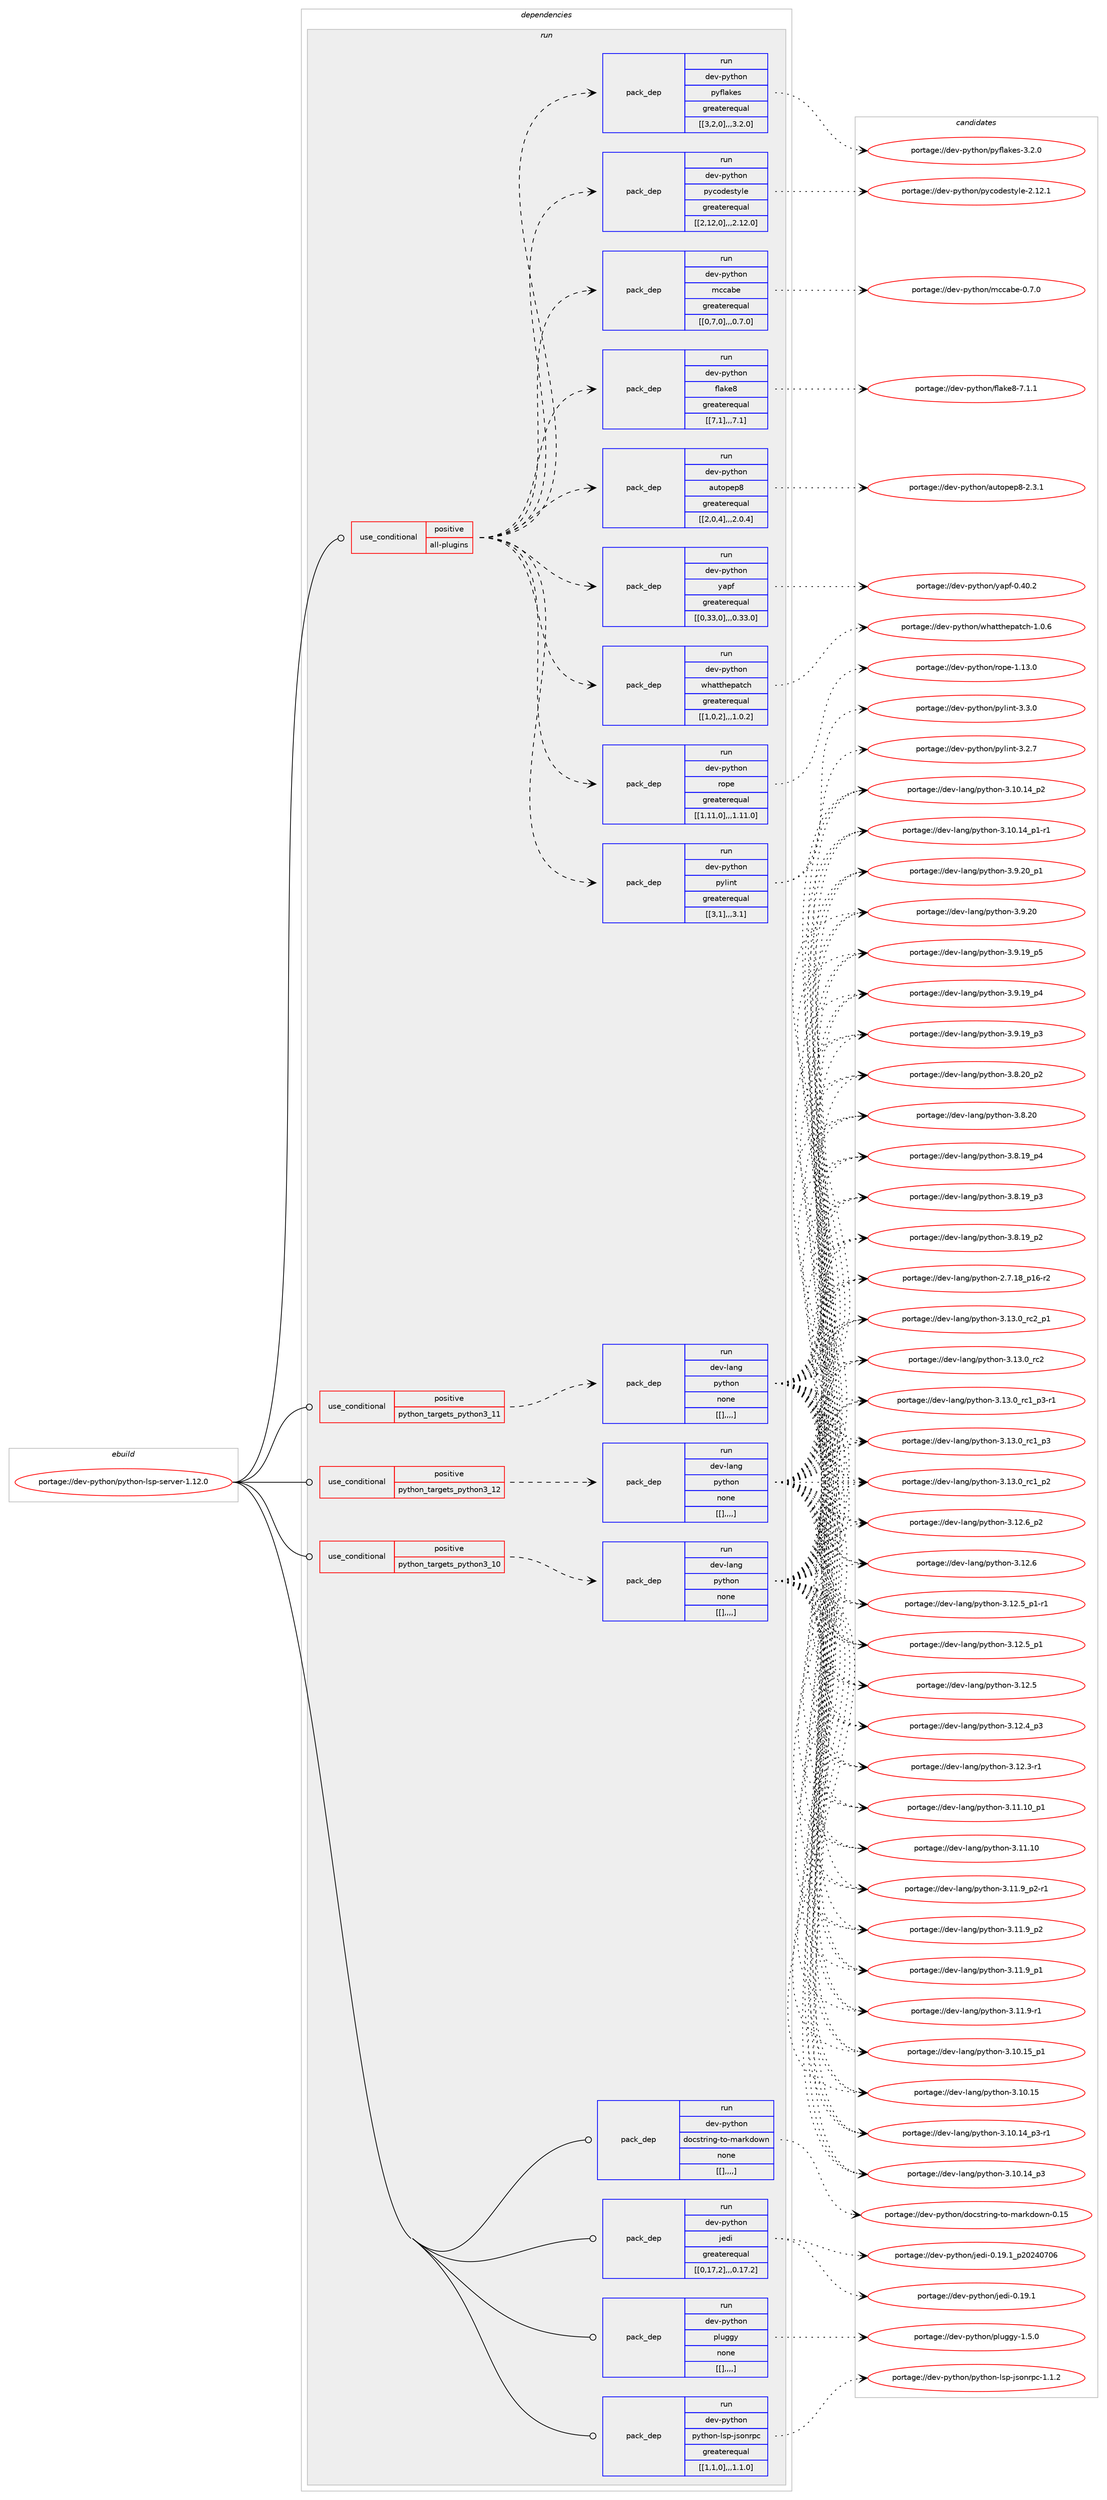 digraph prolog {

# *************
# Graph options
# *************

newrank=true;
concentrate=true;
compound=true;
graph [rankdir=LR,fontname=Helvetica,fontsize=10,ranksep=1.5];#, ranksep=2.5, nodesep=0.2];
edge  [arrowhead=vee];
node  [fontname=Helvetica,fontsize=10];

# **********
# The ebuild
# **********

subgraph cluster_leftcol {
color=gray;
label=<<i>ebuild</i>>;
id [label="portage://dev-python/python-lsp-server-1.12.0", color=red, width=4, href="../dev-python/python-lsp-server-1.12.0.svg"];
}

# ****************
# The dependencies
# ****************

subgraph cluster_midcol {
color=gray;
label=<<i>dependencies</i>>;
subgraph cluster_compile {
fillcolor="#eeeeee";
style=filled;
label=<<i>compile</i>>;
}
subgraph cluster_compileandrun {
fillcolor="#eeeeee";
style=filled;
label=<<i>compile and run</i>>;
}
subgraph cluster_run {
fillcolor="#eeeeee";
style=filled;
label=<<i>run</i>>;
subgraph cond39931 {
dependency163161 [label=<<TABLE BORDER="0" CELLBORDER="1" CELLSPACING="0" CELLPADDING="4"><TR><TD ROWSPAN="3" CELLPADDING="10">use_conditional</TD></TR><TR><TD>positive</TD></TR><TR><TD>all-plugins</TD></TR></TABLE>>, shape=none, color=red];
subgraph pack121976 {
dependency163162 [label=<<TABLE BORDER="0" CELLBORDER="1" CELLSPACING="0" CELLPADDING="4" WIDTH="220"><TR><TD ROWSPAN="6" CELLPADDING="30">pack_dep</TD></TR><TR><TD WIDTH="110">run</TD></TR><TR><TD>dev-python</TD></TR><TR><TD>autopep8</TD></TR><TR><TD>greaterequal</TD></TR><TR><TD>[[2,0,4],,,2.0.4]</TD></TR></TABLE>>, shape=none, color=blue];
}
dependency163161:e -> dependency163162:w [weight=20,style="dashed",arrowhead="vee"];
subgraph pack121977 {
dependency163163 [label=<<TABLE BORDER="0" CELLBORDER="1" CELLSPACING="0" CELLPADDING="4" WIDTH="220"><TR><TD ROWSPAN="6" CELLPADDING="30">pack_dep</TD></TR><TR><TD WIDTH="110">run</TD></TR><TR><TD>dev-python</TD></TR><TR><TD>flake8</TD></TR><TR><TD>greaterequal</TD></TR><TR><TD>[[7,1],,,7.1]</TD></TR></TABLE>>, shape=none, color=blue];
}
dependency163161:e -> dependency163163:w [weight=20,style="dashed",arrowhead="vee"];
subgraph pack121978 {
dependency163164 [label=<<TABLE BORDER="0" CELLBORDER="1" CELLSPACING="0" CELLPADDING="4" WIDTH="220"><TR><TD ROWSPAN="6" CELLPADDING="30">pack_dep</TD></TR><TR><TD WIDTH="110">run</TD></TR><TR><TD>dev-python</TD></TR><TR><TD>mccabe</TD></TR><TR><TD>greaterequal</TD></TR><TR><TD>[[0,7,0],,,0.7.0]</TD></TR></TABLE>>, shape=none, color=blue];
}
dependency163161:e -> dependency163164:w [weight=20,style="dashed",arrowhead="vee"];
subgraph pack121979 {
dependency163165 [label=<<TABLE BORDER="0" CELLBORDER="1" CELLSPACING="0" CELLPADDING="4" WIDTH="220"><TR><TD ROWSPAN="6" CELLPADDING="30">pack_dep</TD></TR><TR><TD WIDTH="110">run</TD></TR><TR><TD>dev-python</TD></TR><TR><TD>pycodestyle</TD></TR><TR><TD>greaterequal</TD></TR><TR><TD>[[2,12,0],,,2.12.0]</TD></TR></TABLE>>, shape=none, color=blue];
}
dependency163161:e -> dependency163165:w [weight=20,style="dashed",arrowhead="vee"];
subgraph pack121980 {
dependency163166 [label=<<TABLE BORDER="0" CELLBORDER="1" CELLSPACING="0" CELLPADDING="4" WIDTH="220"><TR><TD ROWSPAN="6" CELLPADDING="30">pack_dep</TD></TR><TR><TD WIDTH="110">run</TD></TR><TR><TD>dev-python</TD></TR><TR><TD>pyflakes</TD></TR><TR><TD>greaterequal</TD></TR><TR><TD>[[3,2,0],,,3.2.0]</TD></TR></TABLE>>, shape=none, color=blue];
}
dependency163161:e -> dependency163166:w [weight=20,style="dashed",arrowhead="vee"];
subgraph pack121981 {
dependency163167 [label=<<TABLE BORDER="0" CELLBORDER="1" CELLSPACING="0" CELLPADDING="4" WIDTH="220"><TR><TD ROWSPAN="6" CELLPADDING="30">pack_dep</TD></TR><TR><TD WIDTH="110">run</TD></TR><TR><TD>dev-python</TD></TR><TR><TD>pylint</TD></TR><TR><TD>greaterequal</TD></TR><TR><TD>[[3,1],,,3.1]</TD></TR></TABLE>>, shape=none, color=blue];
}
dependency163161:e -> dependency163167:w [weight=20,style="dashed",arrowhead="vee"];
subgraph pack121982 {
dependency163168 [label=<<TABLE BORDER="0" CELLBORDER="1" CELLSPACING="0" CELLPADDING="4" WIDTH="220"><TR><TD ROWSPAN="6" CELLPADDING="30">pack_dep</TD></TR><TR><TD WIDTH="110">run</TD></TR><TR><TD>dev-python</TD></TR><TR><TD>rope</TD></TR><TR><TD>greaterequal</TD></TR><TR><TD>[[1,11,0],,,1.11.0]</TD></TR></TABLE>>, shape=none, color=blue];
}
dependency163161:e -> dependency163168:w [weight=20,style="dashed",arrowhead="vee"];
subgraph pack121983 {
dependency163169 [label=<<TABLE BORDER="0" CELLBORDER="1" CELLSPACING="0" CELLPADDING="4" WIDTH="220"><TR><TD ROWSPAN="6" CELLPADDING="30">pack_dep</TD></TR><TR><TD WIDTH="110">run</TD></TR><TR><TD>dev-python</TD></TR><TR><TD>whatthepatch</TD></TR><TR><TD>greaterequal</TD></TR><TR><TD>[[1,0,2],,,1.0.2]</TD></TR></TABLE>>, shape=none, color=blue];
}
dependency163161:e -> dependency163169:w [weight=20,style="dashed",arrowhead="vee"];
subgraph pack121984 {
dependency163170 [label=<<TABLE BORDER="0" CELLBORDER="1" CELLSPACING="0" CELLPADDING="4" WIDTH="220"><TR><TD ROWSPAN="6" CELLPADDING="30">pack_dep</TD></TR><TR><TD WIDTH="110">run</TD></TR><TR><TD>dev-python</TD></TR><TR><TD>yapf</TD></TR><TR><TD>greaterequal</TD></TR><TR><TD>[[0,33,0],,,0.33.0]</TD></TR></TABLE>>, shape=none, color=blue];
}
dependency163161:e -> dependency163170:w [weight=20,style="dashed",arrowhead="vee"];
}
id:e -> dependency163161:w [weight=20,style="solid",arrowhead="odot"];
subgraph cond39932 {
dependency163171 [label=<<TABLE BORDER="0" CELLBORDER="1" CELLSPACING="0" CELLPADDING="4"><TR><TD ROWSPAN="3" CELLPADDING="10">use_conditional</TD></TR><TR><TD>positive</TD></TR><TR><TD>python_targets_python3_10</TD></TR></TABLE>>, shape=none, color=red];
subgraph pack121985 {
dependency163172 [label=<<TABLE BORDER="0" CELLBORDER="1" CELLSPACING="0" CELLPADDING="4" WIDTH="220"><TR><TD ROWSPAN="6" CELLPADDING="30">pack_dep</TD></TR><TR><TD WIDTH="110">run</TD></TR><TR><TD>dev-lang</TD></TR><TR><TD>python</TD></TR><TR><TD>none</TD></TR><TR><TD>[[],,,,]</TD></TR></TABLE>>, shape=none, color=blue];
}
dependency163171:e -> dependency163172:w [weight=20,style="dashed",arrowhead="vee"];
}
id:e -> dependency163171:w [weight=20,style="solid",arrowhead="odot"];
subgraph cond39933 {
dependency163173 [label=<<TABLE BORDER="0" CELLBORDER="1" CELLSPACING="0" CELLPADDING="4"><TR><TD ROWSPAN="3" CELLPADDING="10">use_conditional</TD></TR><TR><TD>positive</TD></TR><TR><TD>python_targets_python3_11</TD></TR></TABLE>>, shape=none, color=red];
subgraph pack121986 {
dependency163174 [label=<<TABLE BORDER="0" CELLBORDER="1" CELLSPACING="0" CELLPADDING="4" WIDTH="220"><TR><TD ROWSPAN="6" CELLPADDING="30">pack_dep</TD></TR><TR><TD WIDTH="110">run</TD></TR><TR><TD>dev-lang</TD></TR><TR><TD>python</TD></TR><TR><TD>none</TD></TR><TR><TD>[[],,,,]</TD></TR></TABLE>>, shape=none, color=blue];
}
dependency163173:e -> dependency163174:w [weight=20,style="dashed",arrowhead="vee"];
}
id:e -> dependency163173:w [weight=20,style="solid",arrowhead="odot"];
subgraph cond39934 {
dependency163175 [label=<<TABLE BORDER="0" CELLBORDER="1" CELLSPACING="0" CELLPADDING="4"><TR><TD ROWSPAN="3" CELLPADDING="10">use_conditional</TD></TR><TR><TD>positive</TD></TR><TR><TD>python_targets_python3_12</TD></TR></TABLE>>, shape=none, color=red];
subgraph pack121987 {
dependency163176 [label=<<TABLE BORDER="0" CELLBORDER="1" CELLSPACING="0" CELLPADDING="4" WIDTH="220"><TR><TD ROWSPAN="6" CELLPADDING="30">pack_dep</TD></TR><TR><TD WIDTH="110">run</TD></TR><TR><TD>dev-lang</TD></TR><TR><TD>python</TD></TR><TR><TD>none</TD></TR><TR><TD>[[],,,,]</TD></TR></TABLE>>, shape=none, color=blue];
}
dependency163175:e -> dependency163176:w [weight=20,style="dashed",arrowhead="vee"];
}
id:e -> dependency163175:w [weight=20,style="solid",arrowhead="odot"];
subgraph pack121988 {
dependency163177 [label=<<TABLE BORDER="0" CELLBORDER="1" CELLSPACING="0" CELLPADDING="4" WIDTH="220"><TR><TD ROWSPAN="6" CELLPADDING="30">pack_dep</TD></TR><TR><TD WIDTH="110">run</TD></TR><TR><TD>dev-python</TD></TR><TR><TD>docstring-to-markdown</TD></TR><TR><TD>none</TD></TR><TR><TD>[[],,,,]</TD></TR></TABLE>>, shape=none, color=blue];
}
id:e -> dependency163177:w [weight=20,style="solid",arrowhead="odot"];
subgraph pack121989 {
dependency163178 [label=<<TABLE BORDER="0" CELLBORDER="1" CELLSPACING="0" CELLPADDING="4" WIDTH="220"><TR><TD ROWSPAN="6" CELLPADDING="30">pack_dep</TD></TR><TR><TD WIDTH="110">run</TD></TR><TR><TD>dev-python</TD></TR><TR><TD>jedi</TD></TR><TR><TD>greaterequal</TD></TR><TR><TD>[[0,17,2],,,0.17.2]</TD></TR></TABLE>>, shape=none, color=blue];
}
id:e -> dependency163178:w [weight=20,style="solid",arrowhead="odot"];
subgraph pack121990 {
dependency163179 [label=<<TABLE BORDER="0" CELLBORDER="1" CELLSPACING="0" CELLPADDING="4" WIDTH="220"><TR><TD ROWSPAN="6" CELLPADDING="30">pack_dep</TD></TR><TR><TD WIDTH="110">run</TD></TR><TR><TD>dev-python</TD></TR><TR><TD>pluggy</TD></TR><TR><TD>none</TD></TR><TR><TD>[[],,,,]</TD></TR></TABLE>>, shape=none, color=blue];
}
id:e -> dependency163179:w [weight=20,style="solid",arrowhead="odot"];
subgraph pack121991 {
dependency163180 [label=<<TABLE BORDER="0" CELLBORDER="1" CELLSPACING="0" CELLPADDING="4" WIDTH="220"><TR><TD ROWSPAN="6" CELLPADDING="30">pack_dep</TD></TR><TR><TD WIDTH="110">run</TD></TR><TR><TD>dev-python</TD></TR><TR><TD>python-lsp-jsonrpc</TD></TR><TR><TD>greaterequal</TD></TR><TR><TD>[[1,1,0],,,1.1.0]</TD></TR></TABLE>>, shape=none, color=blue];
}
id:e -> dependency163180:w [weight=20,style="solid",arrowhead="odot"];
}
}

# **************
# The candidates
# **************

subgraph cluster_choices {
rank=same;
color=gray;
label=<<i>candidates</i>>;

subgraph choice121976 {
color=black;
nodesep=1;
choice10010111845112121116104111110479711711611111210111256455046514649 [label="portage://dev-python/autopep8-2.3.1", color=red, width=4,href="../dev-python/autopep8-2.3.1.svg"];
dependency163162:e -> choice10010111845112121116104111110479711711611111210111256455046514649:w [style=dotted,weight="100"];
}
subgraph choice121977 {
color=black;
nodesep=1;
choice10010111845112121116104111110471021089710710156455546494649 [label="portage://dev-python/flake8-7.1.1", color=red, width=4,href="../dev-python/flake8-7.1.1.svg"];
dependency163163:e -> choice10010111845112121116104111110471021089710710156455546494649:w [style=dotted,weight="100"];
}
subgraph choice121978 {
color=black;
nodesep=1;
choice100101118451121211161041111104710999999798101454846554648 [label="portage://dev-python/mccabe-0.7.0", color=red, width=4,href="../dev-python/mccabe-0.7.0.svg"];
dependency163164:e -> choice100101118451121211161041111104710999999798101454846554648:w [style=dotted,weight="100"];
}
subgraph choice121979 {
color=black;
nodesep=1;
choice10010111845112121116104111110471121219911110010111511612110810145504649504649 [label="portage://dev-python/pycodestyle-2.12.1", color=red, width=4,href="../dev-python/pycodestyle-2.12.1.svg"];
dependency163165:e -> choice10010111845112121116104111110471121219911110010111511612110810145504649504649:w [style=dotted,weight="100"];
}
subgraph choice121980 {
color=black;
nodesep=1;
choice100101118451121211161041111104711212110210897107101115455146504648 [label="portage://dev-python/pyflakes-3.2.0", color=red, width=4,href="../dev-python/pyflakes-3.2.0.svg"];
dependency163166:e -> choice100101118451121211161041111104711212110210897107101115455146504648:w [style=dotted,weight="100"];
}
subgraph choice121981 {
color=black;
nodesep=1;
choice1001011184511212111610411111047112121108105110116455146514648 [label="portage://dev-python/pylint-3.3.0", color=red, width=4,href="../dev-python/pylint-3.3.0.svg"];
choice1001011184511212111610411111047112121108105110116455146504655 [label="portage://dev-python/pylint-3.2.7", color=red, width=4,href="../dev-python/pylint-3.2.7.svg"];
dependency163167:e -> choice1001011184511212111610411111047112121108105110116455146514648:w [style=dotted,weight="100"];
dependency163167:e -> choice1001011184511212111610411111047112121108105110116455146504655:w [style=dotted,weight="100"];
}
subgraph choice121982 {
color=black;
nodesep=1;
choice100101118451121211161041111104711411111210145494649514648 [label="portage://dev-python/rope-1.13.0", color=red, width=4,href="../dev-python/rope-1.13.0.svg"];
dependency163168:e -> choice100101118451121211161041111104711411111210145494649514648:w [style=dotted,weight="100"];
}
subgraph choice121983 {
color=black;
nodesep=1;
choice1001011184511212111610411111047119104971161161041011129711699104454946484654 [label="portage://dev-python/whatthepatch-1.0.6", color=red, width=4,href="../dev-python/whatthepatch-1.0.6.svg"];
dependency163169:e -> choice1001011184511212111610411111047119104971161161041011129711699104454946484654:w [style=dotted,weight="100"];
}
subgraph choice121984 {
color=black;
nodesep=1;
choice10010111845112121116104111110471219711210245484652484650 [label="portage://dev-python/yapf-0.40.2", color=red, width=4,href="../dev-python/yapf-0.40.2.svg"];
dependency163170:e -> choice10010111845112121116104111110471219711210245484652484650:w [style=dotted,weight="100"];
}
subgraph choice121985 {
color=black;
nodesep=1;
choice100101118451089711010347112121116104111110455146495146489511499509511249 [label="portage://dev-lang/python-3.13.0_rc2_p1", color=red, width=4,href="../dev-lang/python-3.13.0_rc2_p1.svg"];
choice10010111845108971101034711212111610411111045514649514648951149950 [label="portage://dev-lang/python-3.13.0_rc2", color=red, width=4,href="../dev-lang/python-3.13.0_rc2.svg"];
choice1001011184510897110103471121211161041111104551464951464895114994995112514511449 [label="portage://dev-lang/python-3.13.0_rc1_p3-r1", color=red, width=4,href="../dev-lang/python-3.13.0_rc1_p3-r1.svg"];
choice100101118451089711010347112121116104111110455146495146489511499499511251 [label="portage://dev-lang/python-3.13.0_rc1_p3", color=red, width=4,href="../dev-lang/python-3.13.0_rc1_p3.svg"];
choice100101118451089711010347112121116104111110455146495146489511499499511250 [label="portage://dev-lang/python-3.13.0_rc1_p2", color=red, width=4,href="../dev-lang/python-3.13.0_rc1_p2.svg"];
choice100101118451089711010347112121116104111110455146495046549511250 [label="portage://dev-lang/python-3.12.6_p2", color=red, width=4,href="../dev-lang/python-3.12.6_p2.svg"];
choice10010111845108971101034711212111610411111045514649504654 [label="portage://dev-lang/python-3.12.6", color=red, width=4,href="../dev-lang/python-3.12.6.svg"];
choice1001011184510897110103471121211161041111104551464950465395112494511449 [label="portage://dev-lang/python-3.12.5_p1-r1", color=red, width=4,href="../dev-lang/python-3.12.5_p1-r1.svg"];
choice100101118451089711010347112121116104111110455146495046539511249 [label="portage://dev-lang/python-3.12.5_p1", color=red, width=4,href="../dev-lang/python-3.12.5_p1.svg"];
choice10010111845108971101034711212111610411111045514649504653 [label="portage://dev-lang/python-3.12.5", color=red, width=4,href="../dev-lang/python-3.12.5.svg"];
choice100101118451089711010347112121116104111110455146495046529511251 [label="portage://dev-lang/python-3.12.4_p3", color=red, width=4,href="../dev-lang/python-3.12.4_p3.svg"];
choice100101118451089711010347112121116104111110455146495046514511449 [label="portage://dev-lang/python-3.12.3-r1", color=red, width=4,href="../dev-lang/python-3.12.3-r1.svg"];
choice10010111845108971101034711212111610411111045514649494649489511249 [label="portage://dev-lang/python-3.11.10_p1", color=red, width=4,href="../dev-lang/python-3.11.10_p1.svg"];
choice1001011184510897110103471121211161041111104551464949464948 [label="portage://dev-lang/python-3.11.10", color=red, width=4,href="../dev-lang/python-3.11.10.svg"];
choice1001011184510897110103471121211161041111104551464949465795112504511449 [label="portage://dev-lang/python-3.11.9_p2-r1", color=red, width=4,href="../dev-lang/python-3.11.9_p2-r1.svg"];
choice100101118451089711010347112121116104111110455146494946579511250 [label="portage://dev-lang/python-3.11.9_p2", color=red, width=4,href="../dev-lang/python-3.11.9_p2.svg"];
choice100101118451089711010347112121116104111110455146494946579511249 [label="portage://dev-lang/python-3.11.9_p1", color=red, width=4,href="../dev-lang/python-3.11.9_p1.svg"];
choice100101118451089711010347112121116104111110455146494946574511449 [label="portage://dev-lang/python-3.11.9-r1", color=red, width=4,href="../dev-lang/python-3.11.9-r1.svg"];
choice10010111845108971101034711212111610411111045514649484649539511249 [label="portage://dev-lang/python-3.10.15_p1", color=red, width=4,href="../dev-lang/python-3.10.15_p1.svg"];
choice1001011184510897110103471121211161041111104551464948464953 [label="portage://dev-lang/python-3.10.15", color=red, width=4,href="../dev-lang/python-3.10.15.svg"];
choice100101118451089711010347112121116104111110455146494846495295112514511449 [label="portage://dev-lang/python-3.10.14_p3-r1", color=red, width=4,href="../dev-lang/python-3.10.14_p3-r1.svg"];
choice10010111845108971101034711212111610411111045514649484649529511251 [label="portage://dev-lang/python-3.10.14_p3", color=red, width=4,href="../dev-lang/python-3.10.14_p3.svg"];
choice10010111845108971101034711212111610411111045514649484649529511250 [label="portage://dev-lang/python-3.10.14_p2", color=red, width=4,href="../dev-lang/python-3.10.14_p2.svg"];
choice100101118451089711010347112121116104111110455146494846495295112494511449 [label="portage://dev-lang/python-3.10.14_p1-r1", color=red, width=4,href="../dev-lang/python-3.10.14_p1-r1.svg"];
choice100101118451089711010347112121116104111110455146574650489511249 [label="portage://dev-lang/python-3.9.20_p1", color=red, width=4,href="../dev-lang/python-3.9.20_p1.svg"];
choice10010111845108971101034711212111610411111045514657465048 [label="portage://dev-lang/python-3.9.20", color=red, width=4,href="../dev-lang/python-3.9.20.svg"];
choice100101118451089711010347112121116104111110455146574649579511253 [label="portage://dev-lang/python-3.9.19_p5", color=red, width=4,href="../dev-lang/python-3.9.19_p5.svg"];
choice100101118451089711010347112121116104111110455146574649579511252 [label="portage://dev-lang/python-3.9.19_p4", color=red, width=4,href="../dev-lang/python-3.9.19_p4.svg"];
choice100101118451089711010347112121116104111110455146574649579511251 [label="portage://dev-lang/python-3.9.19_p3", color=red, width=4,href="../dev-lang/python-3.9.19_p3.svg"];
choice100101118451089711010347112121116104111110455146564650489511250 [label="portage://dev-lang/python-3.8.20_p2", color=red, width=4,href="../dev-lang/python-3.8.20_p2.svg"];
choice10010111845108971101034711212111610411111045514656465048 [label="portage://dev-lang/python-3.8.20", color=red, width=4,href="../dev-lang/python-3.8.20.svg"];
choice100101118451089711010347112121116104111110455146564649579511252 [label="portage://dev-lang/python-3.8.19_p4", color=red, width=4,href="../dev-lang/python-3.8.19_p4.svg"];
choice100101118451089711010347112121116104111110455146564649579511251 [label="portage://dev-lang/python-3.8.19_p3", color=red, width=4,href="../dev-lang/python-3.8.19_p3.svg"];
choice100101118451089711010347112121116104111110455146564649579511250 [label="portage://dev-lang/python-3.8.19_p2", color=red, width=4,href="../dev-lang/python-3.8.19_p2.svg"];
choice100101118451089711010347112121116104111110455046554649569511249544511450 [label="portage://dev-lang/python-2.7.18_p16-r2", color=red, width=4,href="../dev-lang/python-2.7.18_p16-r2.svg"];
dependency163172:e -> choice100101118451089711010347112121116104111110455146495146489511499509511249:w [style=dotted,weight="100"];
dependency163172:e -> choice10010111845108971101034711212111610411111045514649514648951149950:w [style=dotted,weight="100"];
dependency163172:e -> choice1001011184510897110103471121211161041111104551464951464895114994995112514511449:w [style=dotted,weight="100"];
dependency163172:e -> choice100101118451089711010347112121116104111110455146495146489511499499511251:w [style=dotted,weight="100"];
dependency163172:e -> choice100101118451089711010347112121116104111110455146495146489511499499511250:w [style=dotted,weight="100"];
dependency163172:e -> choice100101118451089711010347112121116104111110455146495046549511250:w [style=dotted,weight="100"];
dependency163172:e -> choice10010111845108971101034711212111610411111045514649504654:w [style=dotted,weight="100"];
dependency163172:e -> choice1001011184510897110103471121211161041111104551464950465395112494511449:w [style=dotted,weight="100"];
dependency163172:e -> choice100101118451089711010347112121116104111110455146495046539511249:w [style=dotted,weight="100"];
dependency163172:e -> choice10010111845108971101034711212111610411111045514649504653:w [style=dotted,weight="100"];
dependency163172:e -> choice100101118451089711010347112121116104111110455146495046529511251:w [style=dotted,weight="100"];
dependency163172:e -> choice100101118451089711010347112121116104111110455146495046514511449:w [style=dotted,weight="100"];
dependency163172:e -> choice10010111845108971101034711212111610411111045514649494649489511249:w [style=dotted,weight="100"];
dependency163172:e -> choice1001011184510897110103471121211161041111104551464949464948:w [style=dotted,weight="100"];
dependency163172:e -> choice1001011184510897110103471121211161041111104551464949465795112504511449:w [style=dotted,weight="100"];
dependency163172:e -> choice100101118451089711010347112121116104111110455146494946579511250:w [style=dotted,weight="100"];
dependency163172:e -> choice100101118451089711010347112121116104111110455146494946579511249:w [style=dotted,weight="100"];
dependency163172:e -> choice100101118451089711010347112121116104111110455146494946574511449:w [style=dotted,weight="100"];
dependency163172:e -> choice10010111845108971101034711212111610411111045514649484649539511249:w [style=dotted,weight="100"];
dependency163172:e -> choice1001011184510897110103471121211161041111104551464948464953:w [style=dotted,weight="100"];
dependency163172:e -> choice100101118451089711010347112121116104111110455146494846495295112514511449:w [style=dotted,weight="100"];
dependency163172:e -> choice10010111845108971101034711212111610411111045514649484649529511251:w [style=dotted,weight="100"];
dependency163172:e -> choice10010111845108971101034711212111610411111045514649484649529511250:w [style=dotted,weight="100"];
dependency163172:e -> choice100101118451089711010347112121116104111110455146494846495295112494511449:w [style=dotted,weight="100"];
dependency163172:e -> choice100101118451089711010347112121116104111110455146574650489511249:w [style=dotted,weight="100"];
dependency163172:e -> choice10010111845108971101034711212111610411111045514657465048:w [style=dotted,weight="100"];
dependency163172:e -> choice100101118451089711010347112121116104111110455146574649579511253:w [style=dotted,weight="100"];
dependency163172:e -> choice100101118451089711010347112121116104111110455146574649579511252:w [style=dotted,weight="100"];
dependency163172:e -> choice100101118451089711010347112121116104111110455146574649579511251:w [style=dotted,weight="100"];
dependency163172:e -> choice100101118451089711010347112121116104111110455146564650489511250:w [style=dotted,weight="100"];
dependency163172:e -> choice10010111845108971101034711212111610411111045514656465048:w [style=dotted,weight="100"];
dependency163172:e -> choice100101118451089711010347112121116104111110455146564649579511252:w [style=dotted,weight="100"];
dependency163172:e -> choice100101118451089711010347112121116104111110455146564649579511251:w [style=dotted,weight="100"];
dependency163172:e -> choice100101118451089711010347112121116104111110455146564649579511250:w [style=dotted,weight="100"];
dependency163172:e -> choice100101118451089711010347112121116104111110455046554649569511249544511450:w [style=dotted,weight="100"];
}
subgraph choice121986 {
color=black;
nodesep=1;
choice100101118451089711010347112121116104111110455146495146489511499509511249 [label="portage://dev-lang/python-3.13.0_rc2_p1", color=red, width=4,href="../dev-lang/python-3.13.0_rc2_p1.svg"];
choice10010111845108971101034711212111610411111045514649514648951149950 [label="portage://dev-lang/python-3.13.0_rc2", color=red, width=4,href="../dev-lang/python-3.13.0_rc2.svg"];
choice1001011184510897110103471121211161041111104551464951464895114994995112514511449 [label="portage://dev-lang/python-3.13.0_rc1_p3-r1", color=red, width=4,href="../dev-lang/python-3.13.0_rc1_p3-r1.svg"];
choice100101118451089711010347112121116104111110455146495146489511499499511251 [label="portage://dev-lang/python-3.13.0_rc1_p3", color=red, width=4,href="../dev-lang/python-3.13.0_rc1_p3.svg"];
choice100101118451089711010347112121116104111110455146495146489511499499511250 [label="portage://dev-lang/python-3.13.0_rc1_p2", color=red, width=4,href="../dev-lang/python-3.13.0_rc1_p2.svg"];
choice100101118451089711010347112121116104111110455146495046549511250 [label="portage://dev-lang/python-3.12.6_p2", color=red, width=4,href="../dev-lang/python-3.12.6_p2.svg"];
choice10010111845108971101034711212111610411111045514649504654 [label="portage://dev-lang/python-3.12.6", color=red, width=4,href="../dev-lang/python-3.12.6.svg"];
choice1001011184510897110103471121211161041111104551464950465395112494511449 [label="portage://dev-lang/python-3.12.5_p1-r1", color=red, width=4,href="../dev-lang/python-3.12.5_p1-r1.svg"];
choice100101118451089711010347112121116104111110455146495046539511249 [label="portage://dev-lang/python-3.12.5_p1", color=red, width=4,href="../dev-lang/python-3.12.5_p1.svg"];
choice10010111845108971101034711212111610411111045514649504653 [label="portage://dev-lang/python-3.12.5", color=red, width=4,href="../dev-lang/python-3.12.5.svg"];
choice100101118451089711010347112121116104111110455146495046529511251 [label="portage://dev-lang/python-3.12.4_p3", color=red, width=4,href="../dev-lang/python-3.12.4_p3.svg"];
choice100101118451089711010347112121116104111110455146495046514511449 [label="portage://dev-lang/python-3.12.3-r1", color=red, width=4,href="../dev-lang/python-3.12.3-r1.svg"];
choice10010111845108971101034711212111610411111045514649494649489511249 [label="portage://dev-lang/python-3.11.10_p1", color=red, width=4,href="../dev-lang/python-3.11.10_p1.svg"];
choice1001011184510897110103471121211161041111104551464949464948 [label="portage://dev-lang/python-3.11.10", color=red, width=4,href="../dev-lang/python-3.11.10.svg"];
choice1001011184510897110103471121211161041111104551464949465795112504511449 [label="portage://dev-lang/python-3.11.9_p2-r1", color=red, width=4,href="../dev-lang/python-3.11.9_p2-r1.svg"];
choice100101118451089711010347112121116104111110455146494946579511250 [label="portage://dev-lang/python-3.11.9_p2", color=red, width=4,href="../dev-lang/python-3.11.9_p2.svg"];
choice100101118451089711010347112121116104111110455146494946579511249 [label="portage://dev-lang/python-3.11.9_p1", color=red, width=4,href="../dev-lang/python-3.11.9_p1.svg"];
choice100101118451089711010347112121116104111110455146494946574511449 [label="portage://dev-lang/python-3.11.9-r1", color=red, width=4,href="../dev-lang/python-3.11.9-r1.svg"];
choice10010111845108971101034711212111610411111045514649484649539511249 [label="portage://dev-lang/python-3.10.15_p1", color=red, width=4,href="../dev-lang/python-3.10.15_p1.svg"];
choice1001011184510897110103471121211161041111104551464948464953 [label="portage://dev-lang/python-3.10.15", color=red, width=4,href="../dev-lang/python-3.10.15.svg"];
choice100101118451089711010347112121116104111110455146494846495295112514511449 [label="portage://dev-lang/python-3.10.14_p3-r1", color=red, width=4,href="../dev-lang/python-3.10.14_p3-r1.svg"];
choice10010111845108971101034711212111610411111045514649484649529511251 [label="portage://dev-lang/python-3.10.14_p3", color=red, width=4,href="../dev-lang/python-3.10.14_p3.svg"];
choice10010111845108971101034711212111610411111045514649484649529511250 [label="portage://dev-lang/python-3.10.14_p2", color=red, width=4,href="../dev-lang/python-3.10.14_p2.svg"];
choice100101118451089711010347112121116104111110455146494846495295112494511449 [label="portage://dev-lang/python-3.10.14_p1-r1", color=red, width=4,href="../dev-lang/python-3.10.14_p1-r1.svg"];
choice100101118451089711010347112121116104111110455146574650489511249 [label="portage://dev-lang/python-3.9.20_p1", color=red, width=4,href="../dev-lang/python-3.9.20_p1.svg"];
choice10010111845108971101034711212111610411111045514657465048 [label="portage://dev-lang/python-3.9.20", color=red, width=4,href="../dev-lang/python-3.9.20.svg"];
choice100101118451089711010347112121116104111110455146574649579511253 [label="portage://dev-lang/python-3.9.19_p5", color=red, width=4,href="../dev-lang/python-3.9.19_p5.svg"];
choice100101118451089711010347112121116104111110455146574649579511252 [label="portage://dev-lang/python-3.9.19_p4", color=red, width=4,href="../dev-lang/python-3.9.19_p4.svg"];
choice100101118451089711010347112121116104111110455146574649579511251 [label="portage://dev-lang/python-3.9.19_p3", color=red, width=4,href="../dev-lang/python-3.9.19_p3.svg"];
choice100101118451089711010347112121116104111110455146564650489511250 [label="portage://dev-lang/python-3.8.20_p2", color=red, width=4,href="../dev-lang/python-3.8.20_p2.svg"];
choice10010111845108971101034711212111610411111045514656465048 [label="portage://dev-lang/python-3.8.20", color=red, width=4,href="../dev-lang/python-3.8.20.svg"];
choice100101118451089711010347112121116104111110455146564649579511252 [label="portage://dev-lang/python-3.8.19_p4", color=red, width=4,href="../dev-lang/python-3.8.19_p4.svg"];
choice100101118451089711010347112121116104111110455146564649579511251 [label="portage://dev-lang/python-3.8.19_p3", color=red, width=4,href="../dev-lang/python-3.8.19_p3.svg"];
choice100101118451089711010347112121116104111110455146564649579511250 [label="portage://dev-lang/python-3.8.19_p2", color=red, width=4,href="../dev-lang/python-3.8.19_p2.svg"];
choice100101118451089711010347112121116104111110455046554649569511249544511450 [label="portage://dev-lang/python-2.7.18_p16-r2", color=red, width=4,href="../dev-lang/python-2.7.18_p16-r2.svg"];
dependency163174:e -> choice100101118451089711010347112121116104111110455146495146489511499509511249:w [style=dotted,weight="100"];
dependency163174:e -> choice10010111845108971101034711212111610411111045514649514648951149950:w [style=dotted,weight="100"];
dependency163174:e -> choice1001011184510897110103471121211161041111104551464951464895114994995112514511449:w [style=dotted,weight="100"];
dependency163174:e -> choice100101118451089711010347112121116104111110455146495146489511499499511251:w [style=dotted,weight="100"];
dependency163174:e -> choice100101118451089711010347112121116104111110455146495146489511499499511250:w [style=dotted,weight="100"];
dependency163174:e -> choice100101118451089711010347112121116104111110455146495046549511250:w [style=dotted,weight="100"];
dependency163174:e -> choice10010111845108971101034711212111610411111045514649504654:w [style=dotted,weight="100"];
dependency163174:e -> choice1001011184510897110103471121211161041111104551464950465395112494511449:w [style=dotted,weight="100"];
dependency163174:e -> choice100101118451089711010347112121116104111110455146495046539511249:w [style=dotted,weight="100"];
dependency163174:e -> choice10010111845108971101034711212111610411111045514649504653:w [style=dotted,weight="100"];
dependency163174:e -> choice100101118451089711010347112121116104111110455146495046529511251:w [style=dotted,weight="100"];
dependency163174:e -> choice100101118451089711010347112121116104111110455146495046514511449:w [style=dotted,weight="100"];
dependency163174:e -> choice10010111845108971101034711212111610411111045514649494649489511249:w [style=dotted,weight="100"];
dependency163174:e -> choice1001011184510897110103471121211161041111104551464949464948:w [style=dotted,weight="100"];
dependency163174:e -> choice1001011184510897110103471121211161041111104551464949465795112504511449:w [style=dotted,weight="100"];
dependency163174:e -> choice100101118451089711010347112121116104111110455146494946579511250:w [style=dotted,weight="100"];
dependency163174:e -> choice100101118451089711010347112121116104111110455146494946579511249:w [style=dotted,weight="100"];
dependency163174:e -> choice100101118451089711010347112121116104111110455146494946574511449:w [style=dotted,weight="100"];
dependency163174:e -> choice10010111845108971101034711212111610411111045514649484649539511249:w [style=dotted,weight="100"];
dependency163174:e -> choice1001011184510897110103471121211161041111104551464948464953:w [style=dotted,weight="100"];
dependency163174:e -> choice100101118451089711010347112121116104111110455146494846495295112514511449:w [style=dotted,weight="100"];
dependency163174:e -> choice10010111845108971101034711212111610411111045514649484649529511251:w [style=dotted,weight="100"];
dependency163174:e -> choice10010111845108971101034711212111610411111045514649484649529511250:w [style=dotted,weight="100"];
dependency163174:e -> choice100101118451089711010347112121116104111110455146494846495295112494511449:w [style=dotted,weight="100"];
dependency163174:e -> choice100101118451089711010347112121116104111110455146574650489511249:w [style=dotted,weight="100"];
dependency163174:e -> choice10010111845108971101034711212111610411111045514657465048:w [style=dotted,weight="100"];
dependency163174:e -> choice100101118451089711010347112121116104111110455146574649579511253:w [style=dotted,weight="100"];
dependency163174:e -> choice100101118451089711010347112121116104111110455146574649579511252:w [style=dotted,weight="100"];
dependency163174:e -> choice100101118451089711010347112121116104111110455146574649579511251:w [style=dotted,weight="100"];
dependency163174:e -> choice100101118451089711010347112121116104111110455146564650489511250:w [style=dotted,weight="100"];
dependency163174:e -> choice10010111845108971101034711212111610411111045514656465048:w [style=dotted,weight="100"];
dependency163174:e -> choice100101118451089711010347112121116104111110455146564649579511252:w [style=dotted,weight="100"];
dependency163174:e -> choice100101118451089711010347112121116104111110455146564649579511251:w [style=dotted,weight="100"];
dependency163174:e -> choice100101118451089711010347112121116104111110455146564649579511250:w [style=dotted,weight="100"];
dependency163174:e -> choice100101118451089711010347112121116104111110455046554649569511249544511450:w [style=dotted,weight="100"];
}
subgraph choice121987 {
color=black;
nodesep=1;
choice100101118451089711010347112121116104111110455146495146489511499509511249 [label="portage://dev-lang/python-3.13.0_rc2_p1", color=red, width=4,href="../dev-lang/python-3.13.0_rc2_p1.svg"];
choice10010111845108971101034711212111610411111045514649514648951149950 [label="portage://dev-lang/python-3.13.0_rc2", color=red, width=4,href="../dev-lang/python-3.13.0_rc2.svg"];
choice1001011184510897110103471121211161041111104551464951464895114994995112514511449 [label="portage://dev-lang/python-3.13.0_rc1_p3-r1", color=red, width=4,href="../dev-lang/python-3.13.0_rc1_p3-r1.svg"];
choice100101118451089711010347112121116104111110455146495146489511499499511251 [label="portage://dev-lang/python-3.13.0_rc1_p3", color=red, width=4,href="../dev-lang/python-3.13.0_rc1_p3.svg"];
choice100101118451089711010347112121116104111110455146495146489511499499511250 [label="portage://dev-lang/python-3.13.0_rc1_p2", color=red, width=4,href="../dev-lang/python-3.13.0_rc1_p2.svg"];
choice100101118451089711010347112121116104111110455146495046549511250 [label="portage://dev-lang/python-3.12.6_p2", color=red, width=4,href="../dev-lang/python-3.12.6_p2.svg"];
choice10010111845108971101034711212111610411111045514649504654 [label="portage://dev-lang/python-3.12.6", color=red, width=4,href="../dev-lang/python-3.12.6.svg"];
choice1001011184510897110103471121211161041111104551464950465395112494511449 [label="portage://dev-lang/python-3.12.5_p1-r1", color=red, width=4,href="../dev-lang/python-3.12.5_p1-r1.svg"];
choice100101118451089711010347112121116104111110455146495046539511249 [label="portage://dev-lang/python-3.12.5_p1", color=red, width=4,href="../dev-lang/python-3.12.5_p1.svg"];
choice10010111845108971101034711212111610411111045514649504653 [label="portage://dev-lang/python-3.12.5", color=red, width=4,href="../dev-lang/python-3.12.5.svg"];
choice100101118451089711010347112121116104111110455146495046529511251 [label="portage://dev-lang/python-3.12.4_p3", color=red, width=4,href="../dev-lang/python-3.12.4_p3.svg"];
choice100101118451089711010347112121116104111110455146495046514511449 [label="portage://dev-lang/python-3.12.3-r1", color=red, width=4,href="../dev-lang/python-3.12.3-r1.svg"];
choice10010111845108971101034711212111610411111045514649494649489511249 [label="portage://dev-lang/python-3.11.10_p1", color=red, width=4,href="../dev-lang/python-3.11.10_p1.svg"];
choice1001011184510897110103471121211161041111104551464949464948 [label="portage://dev-lang/python-3.11.10", color=red, width=4,href="../dev-lang/python-3.11.10.svg"];
choice1001011184510897110103471121211161041111104551464949465795112504511449 [label="portage://dev-lang/python-3.11.9_p2-r1", color=red, width=4,href="../dev-lang/python-3.11.9_p2-r1.svg"];
choice100101118451089711010347112121116104111110455146494946579511250 [label="portage://dev-lang/python-3.11.9_p2", color=red, width=4,href="../dev-lang/python-3.11.9_p2.svg"];
choice100101118451089711010347112121116104111110455146494946579511249 [label="portage://dev-lang/python-3.11.9_p1", color=red, width=4,href="../dev-lang/python-3.11.9_p1.svg"];
choice100101118451089711010347112121116104111110455146494946574511449 [label="portage://dev-lang/python-3.11.9-r1", color=red, width=4,href="../dev-lang/python-3.11.9-r1.svg"];
choice10010111845108971101034711212111610411111045514649484649539511249 [label="portage://dev-lang/python-3.10.15_p1", color=red, width=4,href="../dev-lang/python-3.10.15_p1.svg"];
choice1001011184510897110103471121211161041111104551464948464953 [label="portage://dev-lang/python-3.10.15", color=red, width=4,href="../dev-lang/python-3.10.15.svg"];
choice100101118451089711010347112121116104111110455146494846495295112514511449 [label="portage://dev-lang/python-3.10.14_p3-r1", color=red, width=4,href="../dev-lang/python-3.10.14_p3-r1.svg"];
choice10010111845108971101034711212111610411111045514649484649529511251 [label="portage://dev-lang/python-3.10.14_p3", color=red, width=4,href="../dev-lang/python-3.10.14_p3.svg"];
choice10010111845108971101034711212111610411111045514649484649529511250 [label="portage://dev-lang/python-3.10.14_p2", color=red, width=4,href="../dev-lang/python-3.10.14_p2.svg"];
choice100101118451089711010347112121116104111110455146494846495295112494511449 [label="portage://dev-lang/python-3.10.14_p1-r1", color=red, width=4,href="../dev-lang/python-3.10.14_p1-r1.svg"];
choice100101118451089711010347112121116104111110455146574650489511249 [label="portage://dev-lang/python-3.9.20_p1", color=red, width=4,href="../dev-lang/python-3.9.20_p1.svg"];
choice10010111845108971101034711212111610411111045514657465048 [label="portage://dev-lang/python-3.9.20", color=red, width=4,href="../dev-lang/python-3.9.20.svg"];
choice100101118451089711010347112121116104111110455146574649579511253 [label="portage://dev-lang/python-3.9.19_p5", color=red, width=4,href="../dev-lang/python-3.9.19_p5.svg"];
choice100101118451089711010347112121116104111110455146574649579511252 [label="portage://dev-lang/python-3.9.19_p4", color=red, width=4,href="../dev-lang/python-3.9.19_p4.svg"];
choice100101118451089711010347112121116104111110455146574649579511251 [label="portage://dev-lang/python-3.9.19_p3", color=red, width=4,href="../dev-lang/python-3.9.19_p3.svg"];
choice100101118451089711010347112121116104111110455146564650489511250 [label="portage://dev-lang/python-3.8.20_p2", color=red, width=4,href="../dev-lang/python-3.8.20_p2.svg"];
choice10010111845108971101034711212111610411111045514656465048 [label="portage://dev-lang/python-3.8.20", color=red, width=4,href="../dev-lang/python-3.8.20.svg"];
choice100101118451089711010347112121116104111110455146564649579511252 [label="portage://dev-lang/python-3.8.19_p4", color=red, width=4,href="../dev-lang/python-3.8.19_p4.svg"];
choice100101118451089711010347112121116104111110455146564649579511251 [label="portage://dev-lang/python-3.8.19_p3", color=red, width=4,href="../dev-lang/python-3.8.19_p3.svg"];
choice100101118451089711010347112121116104111110455146564649579511250 [label="portage://dev-lang/python-3.8.19_p2", color=red, width=4,href="../dev-lang/python-3.8.19_p2.svg"];
choice100101118451089711010347112121116104111110455046554649569511249544511450 [label="portage://dev-lang/python-2.7.18_p16-r2", color=red, width=4,href="../dev-lang/python-2.7.18_p16-r2.svg"];
dependency163176:e -> choice100101118451089711010347112121116104111110455146495146489511499509511249:w [style=dotted,weight="100"];
dependency163176:e -> choice10010111845108971101034711212111610411111045514649514648951149950:w [style=dotted,weight="100"];
dependency163176:e -> choice1001011184510897110103471121211161041111104551464951464895114994995112514511449:w [style=dotted,weight="100"];
dependency163176:e -> choice100101118451089711010347112121116104111110455146495146489511499499511251:w [style=dotted,weight="100"];
dependency163176:e -> choice100101118451089711010347112121116104111110455146495146489511499499511250:w [style=dotted,weight="100"];
dependency163176:e -> choice100101118451089711010347112121116104111110455146495046549511250:w [style=dotted,weight="100"];
dependency163176:e -> choice10010111845108971101034711212111610411111045514649504654:w [style=dotted,weight="100"];
dependency163176:e -> choice1001011184510897110103471121211161041111104551464950465395112494511449:w [style=dotted,weight="100"];
dependency163176:e -> choice100101118451089711010347112121116104111110455146495046539511249:w [style=dotted,weight="100"];
dependency163176:e -> choice10010111845108971101034711212111610411111045514649504653:w [style=dotted,weight="100"];
dependency163176:e -> choice100101118451089711010347112121116104111110455146495046529511251:w [style=dotted,weight="100"];
dependency163176:e -> choice100101118451089711010347112121116104111110455146495046514511449:w [style=dotted,weight="100"];
dependency163176:e -> choice10010111845108971101034711212111610411111045514649494649489511249:w [style=dotted,weight="100"];
dependency163176:e -> choice1001011184510897110103471121211161041111104551464949464948:w [style=dotted,weight="100"];
dependency163176:e -> choice1001011184510897110103471121211161041111104551464949465795112504511449:w [style=dotted,weight="100"];
dependency163176:e -> choice100101118451089711010347112121116104111110455146494946579511250:w [style=dotted,weight="100"];
dependency163176:e -> choice100101118451089711010347112121116104111110455146494946579511249:w [style=dotted,weight="100"];
dependency163176:e -> choice100101118451089711010347112121116104111110455146494946574511449:w [style=dotted,weight="100"];
dependency163176:e -> choice10010111845108971101034711212111610411111045514649484649539511249:w [style=dotted,weight="100"];
dependency163176:e -> choice1001011184510897110103471121211161041111104551464948464953:w [style=dotted,weight="100"];
dependency163176:e -> choice100101118451089711010347112121116104111110455146494846495295112514511449:w [style=dotted,weight="100"];
dependency163176:e -> choice10010111845108971101034711212111610411111045514649484649529511251:w [style=dotted,weight="100"];
dependency163176:e -> choice10010111845108971101034711212111610411111045514649484649529511250:w [style=dotted,weight="100"];
dependency163176:e -> choice100101118451089711010347112121116104111110455146494846495295112494511449:w [style=dotted,weight="100"];
dependency163176:e -> choice100101118451089711010347112121116104111110455146574650489511249:w [style=dotted,weight="100"];
dependency163176:e -> choice10010111845108971101034711212111610411111045514657465048:w [style=dotted,weight="100"];
dependency163176:e -> choice100101118451089711010347112121116104111110455146574649579511253:w [style=dotted,weight="100"];
dependency163176:e -> choice100101118451089711010347112121116104111110455146574649579511252:w [style=dotted,weight="100"];
dependency163176:e -> choice100101118451089711010347112121116104111110455146574649579511251:w [style=dotted,weight="100"];
dependency163176:e -> choice100101118451089711010347112121116104111110455146564650489511250:w [style=dotted,weight="100"];
dependency163176:e -> choice10010111845108971101034711212111610411111045514656465048:w [style=dotted,weight="100"];
dependency163176:e -> choice100101118451089711010347112121116104111110455146564649579511252:w [style=dotted,weight="100"];
dependency163176:e -> choice100101118451089711010347112121116104111110455146564649579511251:w [style=dotted,weight="100"];
dependency163176:e -> choice100101118451089711010347112121116104111110455146564649579511250:w [style=dotted,weight="100"];
dependency163176:e -> choice100101118451089711010347112121116104111110455046554649569511249544511450:w [style=dotted,weight="100"];
}
subgraph choice121988 {
color=black;
nodesep=1;
choice1001011184511212111610411111047100111991151161141051101034511611145109971141071001111191104548464953 [label="portage://dev-python/docstring-to-markdown-0.15", color=red, width=4,href="../dev-python/docstring-to-markdown-0.15.svg"];
dependency163177:e -> choice1001011184511212111610411111047100111991151161141051101034511611145109971141071001111191104548464953:w [style=dotted,weight="100"];
}
subgraph choice121989 {
color=black;
nodesep=1;
choice100101118451121211161041111104710610110010545484649574649951125048505248554854 [label="portage://dev-python/jedi-0.19.1_p20240706", color=red, width=4,href="../dev-python/jedi-0.19.1_p20240706.svg"];
choice100101118451121211161041111104710610110010545484649574649 [label="portage://dev-python/jedi-0.19.1", color=red, width=4,href="../dev-python/jedi-0.19.1.svg"];
dependency163178:e -> choice100101118451121211161041111104710610110010545484649574649951125048505248554854:w [style=dotted,weight="100"];
dependency163178:e -> choice100101118451121211161041111104710610110010545484649574649:w [style=dotted,weight="100"];
}
subgraph choice121990 {
color=black;
nodesep=1;
choice1001011184511212111610411111047112108117103103121454946534648 [label="portage://dev-python/pluggy-1.5.0", color=red, width=4,href="../dev-python/pluggy-1.5.0.svg"];
dependency163179:e -> choice1001011184511212111610411111047112108117103103121454946534648:w [style=dotted,weight="100"];
}
subgraph choice121991 {
color=black;
nodesep=1;
choice1001011184511212111610411111047112121116104111110451081151124510611511111011411299454946494650 [label="portage://dev-python/python-lsp-jsonrpc-1.1.2", color=red, width=4,href="../dev-python/python-lsp-jsonrpc-1.1.2.svg"];
dependency163180:e -> choice1001011184511212111610411111047112121116104111110451081151124510611511111011411299454946494650:w [style=dotted,weight="100"];
}
}

}
